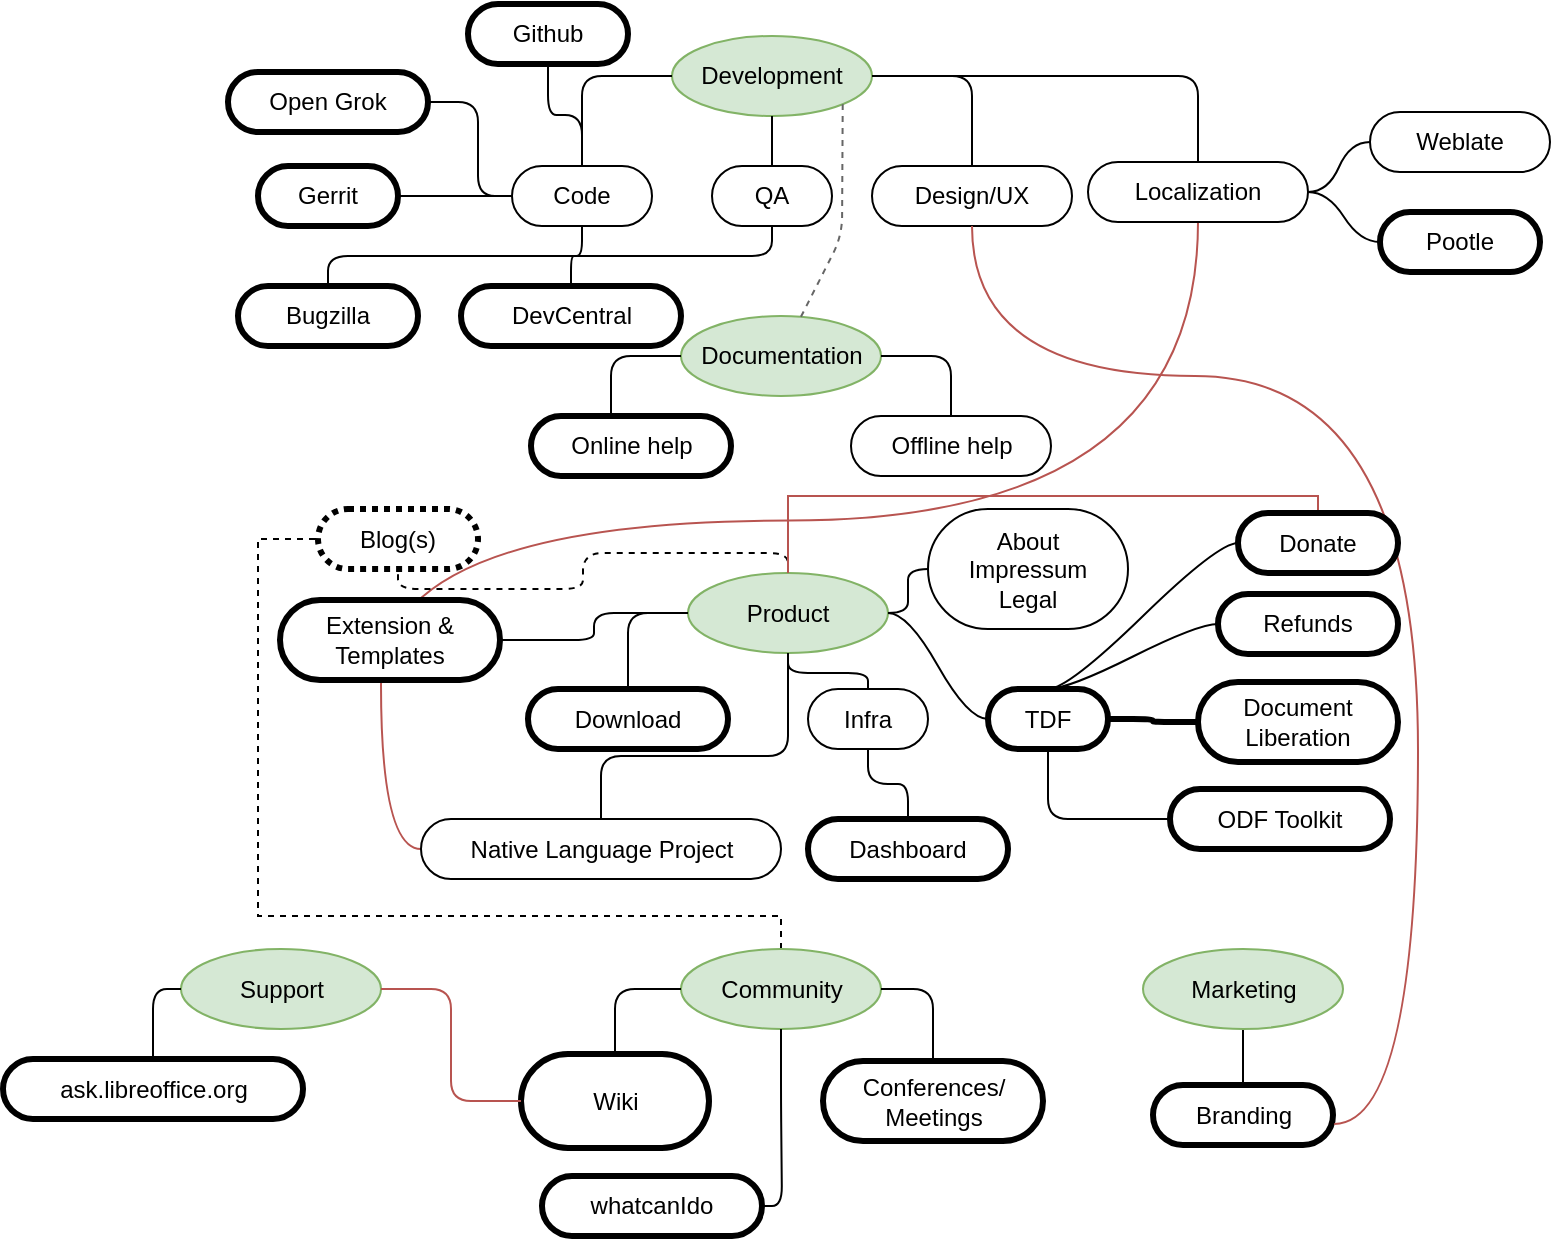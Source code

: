 <mxfile version="12.1.8" type="github" pages="1">
  <diagram id="6DvPLgcTya2OOKR3TS7B" name="Page-1">
    <mxGraphModel dx="1088" dy="729" grid="1" gridSize="10" guides="1" tooltips="1" connect="1" arrows="1" fold="1" page="1" pageScale="1" pageWidth="850" pageHeight="1100" math="0" shadow="0">
      <root>
        <mxCell id="0"/>
        <mxCell id="1" parent="0"/>
        <mxCell id="eeYAZnwzY8Feb9P3gQT8-12" value="Development" style="ellipse;whiteSpace=wrap;html=1;align=center;container=1;recursiveResize=0;treeFolding=1;treeMoving=1;fillColor=#d5e8d4;strokeColor=#82b366;" parent="1" vertex="1">
          <mxGeometry x="377" y="50" width="100" height="40" as="geometry"/>
        </mxCell>
        <mxCell id="eeYAZnwzY8Feb9P3gQT8-13" value="Code" style="whiteSpace=wrap;html=1;rounded=1;arcSize=50;align=center;verticalAlign=middle;container=1;recursiveResize=0;strokeWidth=1;autosize=1;spacing=4;treeFolding=1;treeMoving=1;" parent="1" vertex="1">
          <mxGeometry x="297" y="115" width="70" height="30" as="geometry"/>
        </mxCell>
        <mxCell id="eeYAZnwzY8Feb9P3gQT8-14" value="" style="edgeStyle=orthogonalEdgeStyle;startArrow=none;endArrow=none;segment=10;entryX=0.5;entryY=0;entryDx=0;entryDy=0;" parent="1" source="eeYAZnwzY8Feb9P3gQT8-12" target="eeYAZnwzY8Feb9P3gQT8-13" edge="1">
          <mxGeometry relative="1" as="geometry">
            <mxPoint x="142" y="150" as="sourcePoint"/>
          </mxGeometry>
        </mxCell>
        <mxCell id="eeYAZnwzY8Feb9P3gQT8-18" value="QA" style="whiteSpace=wrap;html=1;rounded=1;arcSize=50;align=center;verticalAlign=middle;container=1;recursiveResize=0;strokeWidth=1;autosize=1;spacing=4;treeFolding=1;treeMoving=1;" parent="1" vertex="1">
          <mxGeometry x="397" y="115" width="60" height="30" as="geometry"/>
        </mxCell>
        <mxCell id="eeYAZnwzY8Feb9P3gQT8-19" value="" style="edgeStyle=orthogonalEdgeStyle;startArrow=none;endArrow=none;segment=10;exitX=0.5;exitY=1;exitDx=0;exitDy=0;entryX=0.5;entryY=0;entryDx=0;entryDy=0;" parent="1" source="eeYAZnwzY8Feb9P3gQT8-12" target="eeYAZnwzY8Feb9P3gQT8-18" edge="1">
          <mxGeometry relative="1" as="geometry">
            <mxPoint x="142" y="190" as="sourcePoint"/>
          </mxGeometry>
        </mxCell>
        <mxCell id="eeYAZnwzY8Feb9P3gQT8-21" value="Design/UX" style="whiteSpace=wrap;html=1;rounded=1;arcSize=50;align=center;verticalAlign=middle;container=1;recursiveResize=0;strokeWidth=1;autosize=1;spacing=4;treeFolding=1;treeMoving=1;" parent="1" vertex="1">
          <mxGeometry x="477" y="115" width="100" height="30" as="geometry"/>
        </mxCell>
        <mxCell id="eeYAZnwzY8Feb9P3gQT8-22" value="" style="edgeStyle=orthogonalEdgeStyle;startArrow=none;endArrow=none;segment=10;exitX=1;exitY=0.5;exitDx=0;exitDy=0;entryX=0.5;entryY=0;entryDx=0;entryDy=0;" parent="1" source="eeYAZnwzY8Feb9P3gQT8-12" target="eeYAZnwzY8Feb9P3gQT8-21" edge="1">
          <mxGeometry relative="1" as="geometry">
            <mxPoint x="767" y="20" as="sourcePoint"/>
          </mxGeometry>
        </mxCell>
        <mxCell id="eeYAZnwzY8Feb9P3gQT8-23" value="Documentation" style="ellipse;whiteSpace=wrap;html=1;align=center;container=1;recursiveResize=0;treeFolding=1;treeMoving=1;fillColor=#d5e8d4;strokeColor=#82b366;" parent="1" vertex="1">
          <mxGeometry x="381.5" y="190" width="100" height="40" as="geometry"/>
        </mxCell>
        <mxCell id="eeYAZnwzY8Feb9P3gQT8-24" value="Offline help" style="whiteSpace=wrap;html=1;rounded=1;arcSize=50;align=center;verticalAlign=middle;container=1;recursiveResize=0;strokeWidth=1;autosize=1;spacing=4;treeFolding=1;treeMoving=1;" parent="1" vertex="1">
          <mxGeometry x="466.5" y="240" width="100" height="30" as="geometry"/>
        </mxCell>
        <mxCell id="eeYAZnwzY8Feb9P3gQT8-25" value="" style="edgeStyle=orthogonalEdgeStyle;startArrow=none;endArrow=none;segment=10;exitX=1;exitY=0.5;exitDx=0;exitDy=0;entryX=0.5;entryY=0;entryDx=0;entryDy=0;" parent="1" source="eeYAZnwzY8Feb9P3gQT8-23" target="eeYAZnwzY8Feb9P3gQT8-24" edge="1">
          <mxGeometry relative="1" as="geometry">
            <mxPoint x="300.5" y="290" as="sourcePoint"/>
          </mxGeometry>
        </mxCell>
        <UserObject label="Online help" link="https://help.libreoffice.org/" id="eeYAZnwzY8Feb9P3gQT8-27">
          <mxCell style="whiteSpace=wrap;html=1;rounded=1;arcSize=50;align=center;verticalAlign=middle;container=1;recursiveResize=0;strokeWidth=3;autosize=1;spacing=4;treeFolding=1;treeMoving=1;direction=west;" parent="1" vertex="1">
            <mxGeometry x="306.5" y="240" width="100" height="30" as="geometry"/>
          </mxCell>
        </UserObject>
        <mxCell id="eeYAZnwzY8Feb9P3gQT8-28" value="" style="edgeStyle=orthogonalEdgeStyle;startArrow=none;endArrow=none;segment=10;entryX=0;entryY=0.5;entryDx=0;entryDy=0;exitX=0.6;exitY=1;exitDx=0;exitDy=0;exitPerimeter=0;" parent="1" source="eeYAZnwzY8Feb9P3gQT8-27" target="eeYAZnwzY8Feb9P3gQT8-23" edge="1">
          <mxGeometry relative="1" as="geometry">
            <mxPoint x="246.5" y="180" as="sourcePoint"/>
            <mxPoint x="316.5" y="253" as="targetPoint"/>
          </mxGeometry>
        </mxCell>
        <mxCell id="eeYAZnwzY8Feb9P3gQT8-39" value="Product" style="ellipse;whiteSpace=wrap;html=1;align=center;container=1;recursiveResize=0;treeFolding=1;treeMoving=1;fillColor=#d5e8d4;strokeColor=#82b366;" parent="1" vertex="1">
          <mxGeometry x="385" y="318.5" width="100" height="40" as="geometry"/>
        </mxCell>
        <UserObject label="Download" link="https://www.libreoffice.org/download/download/" id="eeYAZnwzY8Feb9P3gQT8-44">
          <mxCell style="whiteSpace=wrap;html=1;rounded=1;arcSize=50;align=center;verticalAlign=middle;container=1;recursiveResize=0;strokeWidth=3;autosize=1;spacing=4;treeFolding=1;treeMoving=1;" parent="1" vertex="1">
            <mxGeometry x="305" y="376.5" width="100" height="30" as="geometry"/>
          </mxCell>
        </UserObject>
        <mxCell id="eeYAZnwzY8Feb9P3gQT8-45" value="" style="edgeStyle=orthogonalEdgeStyle;startArrow=none;endArrow=none;segment=10;exitX=0.5;exitY=0;exitDx=0;exitDy=0;entryX=0;entryY=0.5;entryDx=0;entryDy=0;" parent="1" source="eeYAZnwzY8Feb9P3gQT8-44" target="eeYAZnwzY8Feb9P3gQT8-39" edge="1">
          <mxGeometry relative="1" as="geometry">
            <mxPoint x="279" y="418.5" as="sourcePoint"/>
          </mxGeometry>
        </mxCell>
        <mxCell id="igbup8ct0ObCzZ-WfE6h-11" style="edgeStyle=orthogonalEdgeStyle;rounded=0;orthogonalLoop=1;jettySize=auto;html=1;exitX=0.5;exitY=0;exitDx=0;exitDy=0;entryX=0;entryY=0.5;entryDx=0;entryDy=0;endArrow=none;endFill=0;dashed=1;" parent="1" source="eeYAZnwzY8Feb9P3gQT8-46" target="igbup8ct0ObCzZ-WfE6h-7" edge="1">
          <mxGeometry relative="1" as="geometry">
            <Array as="points">
              <mxPoint x="432" y="490"/>
              <mxPoint x="170" y="490"/>
              <mxPoint x="170" y="302"/>
            </Array>
          </mxGeometry>
        </mxCell>
        <mxCell id="eeYAZnwzY8Feb9P3gQT8-46" value="Community" style="ellipse;whiteSpace=wrap;html=1;align=center;container=1;recursiveResize=0;treeFolding=1;treeMoving=1;fillColor=#d5e8d4;strokeColor=#82b366;" parent="1" vertex="1">
          <mxGeometry x="381.5" y="506.5" width="100" height="40" as="geometry"/>
        </mxCell>
        <UserObject label="Conferences/&lt;br&gt;Meetings" link="https://libocon.org/" id="eeYAZnwzY8Feb9P3gQT8-47">
          <mxCell style="whiteSpace=wrap;html=1;rounded=1;arcSize=50;align=center;verticalAlign=middle;container=1;recursiveResize=0;strokeWidth=3;autosize=1;spacing=4;treeFolding=1;treeMoving=1;" parent="1" vertex="1">
            <mxGeometry x="452.5" y="562.5" width="110" height="40" as="geometry"/>
          </mxCell>
        </UserObject>
        <mxCell id="eeYAZnwzY8Feb9P3gQT8-48" value="" style="edgeStyle=orthogonalEdgeStyle;startArrow=none;endArrow=none;segment=10;exitX=1;exitY=0.5;exitDx=0;exitDy=0;entryX=0.5;entryY=0;entryDx=0;entryDy=0;" parent="1" source="eeYAZnwzY8Feb9P3gQT8-46" target="eeYAZnwzY8Feb9P3gQT8-47" edge="1">
          <mxGeometry relative="1" as="geometry">
            <mxPoint x="431.5" y="609.5" as="sourcePoint"/>
          </mxGeometry>
        </mxCell>
        <UserObject label="Wiki" link="https://wiki.documentfoundation.org/" id="eeYAZnwzY8Feb9P3gQT8-51">
          <mxCell style="whiteSpace=wrap;html=1;rounded=1;arcSize=50;align=center;verticalAlign=middle;container=1;recursiveResize=0;strokeWidth=3;autosize=1;spacing=4;treeFolding=1;treeMoving=1;" parent="1" vertex="1">
            <mxGeometry x="301.5" y="559" width="94" height="47" as="geometry"/>
          </mxCell>
        </UserObject>
        <mxCell id="eeYAZnwzY8Feb9P3gQT8-52" value="" style="edgeStyle=orthogonalEdgeStyle;startArrow=none;endArrow=none;segment=10;entryX=0;entryY=0.5;entryDx=0;entryDy=0;exitX=0.5;exitY=0;exitDx=0;exitDy=0;" parent="1" source="eeYAZnwzY8Feb9P3gQT8-51" target="eeYAZnwzY8Feb9P3gQT8-46" edge="1">
          <mxGeometry relative="1" as="geometry">
            <mxPoint x="311.5" y="546.5" as="sourcePoint"/>
          </mxGeometry>
        </mxCell>
        <mxCell id="eeYAZnwzY8Feb9P3gQT8-55" value="Support" style="ellipse;whiteSpace=wrap;html=1;align=center;container=1;recursiveResize=0;treeFolding=1;treeMoving=1;fillColor=#d5e8d4;strokeColor=#82b366;" parent="1" vertex="1">
          <mxGeometry x="131.5" y="506.5" width="100" height="40" as="geometry"/>
        </mxCell>
        <mxCell id="eeYAZnwzY8Feb9P3gQT8-56" value="" style="edgeStyle=orthogonalEdgeStyle;startArrow=none;endArrow=none;segment=10;entryX=1;entryY=0.5;entryDx=0;entryDy=0;exitX=0;exitY=0.5;exitDx=0;exitDy=0;fillColor=#f8cecc;strokeColor=#b85450;" parent="1" source="eeYAZnwzY8Feb9P3gQT8-51" target="eeYAZnwzY8Feb9P3gQT8-55" edge="1">
          <mxGeometry relative="1" as="geometry">
            <mxPoint x="358.5" y="569.5" as="sourcePoint"/>
            <mxPoint x="391.5" y="536.5" as="targetPoint"/>
          </mxGeometry>
        </mxCell>
        <UserObject label="ask.libreoffice.org" link="http://ask.libreoffice.org" id="eeYAZnwzY8Feb9P3gQT8-57">
          <mxCell style="whiteSpace=wrap;html=1;rounded=1;arcSize=50;align=center;verticalAlign=middle;container=1;recursiveResize=0;strokeWidth=3;autosize=1;spacing=4;treeFolding=1;treeMoving=1;" parent="1" vertex="1">
            <mxGeometry x="42.5" y="561.5" width="150" height="30" as="geometry"/>
          </mxCell>
        </UserObject>
        <mxCell id="eeYAZnwzY8Feb9P3gQT8-58" value="" style="edgeStyle=orthogonalEdgeStyle;startArrow=none;endArrow=none;segment=10;exitX=0;exitY=0.5;exitDx=0;exitDy=0;" parent="1" source="eeYAZnwzY8Feb9P3gQT8-55" target="eeYAZnwzY8Feb9P3gQT8-57" edge="1">
          <mxGeometry relative="1" as="geometry">
            <mxPoint x="60.5" y="609.5" as="sourcePoint"/>
          </mxGeometry>
        </mxCell>
        <UserObject label="TDF" link="https://www.documentfoundation.org/" id="eeYAZnwzY8Feb9P3gQT8-59">
          <mxCell style="whiteSpace=wrap;html=1;rounded=1;arcSize=50;align=center;verticalAlign=middle;container=1;recursiveResize=0;strokeWidth=3;autosize=1;spacing=4;treeFolding=1;treeMoving=1;" parent="1" vertex="1">
            <mxGeometry x="535" y="376.5" width="60" height="30" as="geometry"/>
          </mxCell>
        </UserObject>
        <mxCell id="eeYAZnwzY8Feb9P3gQT8-60" value="" style="edgeStyle=entityRelationEdgeStyle;startArrow=none;endArrow=none;segment=10;curved=1;exitX=1;exitY=0.5;exitDx=0;exitDy=0;" parent="1" source="eeYAZnwzY8Feb9P3gQT8-39" target="eeYAZnwzY8Feb9P3gQT8-59" edge="1">
          <mxGeometry relative="1" as="geometry">
            <mxPoint x="379" y="426.5" as="sourcePoint"/>
          </mxGeometry>
        </mxCell>
        <mxCell id="eeYAZnwzY8Feb9P3gQT8-65" style="edgeStyle=orthogonalEdgeStyle;rounded=0;orthogonalLoop=1;jettySize=auto;html=1;exitX=0.5;exitY=1;exitDx=0;exitDy=0;entryX=0;entryY=0.5;entryDx=0;entryDy=0;curved=1;fillColor=#f8cecc;strokeColor=#b85450;endArrow=none;endFill=0;" parent="1" source="eeYAZnwzY8Feb9P3gQT8-61" target="eeYAZnwzY8Feb9P3gQT8-63" edge="1">
          <mxGeometry relative="1" as="geometry"/>
        </mxCell>
        <mxCell id="eeYAZnwzY8Feb9P3gQT8-61" value="Localization" style="whiteSpace=wrap;html=1;rounded=1;arcSize=50;align=center;verticalAlign=middle;container=1;recursiveResize=0;strokeWidth=1;autosize=1;spacing=4;treeFolding=1;treeMoving=1;" parent="1" vertex="1">
          <mxGeometry x="585" y="113" width="110" height="30" as="geometry"/>
        </mxCell>
        <mxCell id="eeYAZnwzY8Feb9P3gQT8-62" value="" style="edgeStyle=orthogonalEdgeStyle;startArrow=none;endArrow=none;segment=10;" parent="1" source="eeYAZnwzY8Feb9P3gQT8-12" target="eeYAZnwzY8Feb9P3gQT8-61" edge="1">
          <mxGeometry relative="1" as="geometry">
            <mxPoint x="564" y="155" as="sourcePoint"/>
          </mxGeometry>
        </mxCell>
        <mxCell id="eeYAZnwzY8Feb9P3gQT8-63" value="Native Language Project" style="whiteSpace=wrap;html=1;rounded=1;arcSize=50;align=center;verticalAlign=middle;container=1;recursiveResize=0;strokeWidth=1;autosize=1;spacing=4;treeFolding=1;treeMoving=1;" parent="1" vertex="1">
          <mxGeometry x="251.5" y="441.5" width="180" height="30" as="geometry"/>
        </mxCell>
        <mxCell id="eeYAZnwzY8Feb9P3gQT8-64" value="" style="edgeStyle=orthogonalEdgeStyle;startArrow=none;endArrow=none;segment=10;exitX=0.5;exitY=1;exitDx=0;exitDy=0;entryX=0.5;entryY=0;entryDx=0;entryDy=0;" parent="1" source="eeYAZnwzY8Feb9P3gQT8-39" target="eeYAZnwzY8Feb9P3gQT8-63" edge="1">
          <mxGeometry relative="1" as="geometry">
            <mxPoint x="373" y="566.5" as="sourcePoint"/>
            <Array as="points">
              <mxPoint x="435" y="410"/>
              <mxPoint x="342" y="410"/>
            </Array>
          </mxGeometry>
        </mxCell>
        <mxCell id="eeYAZnwzY8Feb9P3gQT8-66" value="" style="endArrow=none;html=1;entryX=1;entryY=1;entryDx=0;entryDy=0;dashed=1;fillColor=#f5f5f5;strokeColor=#666666;" parent="1" source="eeYAZnwzY8Feb9P3gQT8-23" target="eeYAZnwzY8Feb9P3gQT8-12" edge="1">
          <mxGeometry width="50" height="50" relative="1" as="geometry">
            <mxPoint x="191" y="520" as="sourcePoint"/>
            <mxPoint x="241" y="470" as="targetPoint"/>
            <Array as="points">
              <mxPoint x="462" y="150"/>
            </Array>
          </mxGeometry>
        </mxCell>
        <mxCell id="eeYAZnwzY8Feb9P3gQT8-67" value="Infra" style="whiteSpace=wrap;html=1;rounded=1;arcSize=50;align=center;verticalAlign=middle;container=1;recursiveResize=0;strokeWidth=1;autosize=1;spacing=4;treeFolding=1;treeMoving=1;" parent="1" vertex="1">
          <mxGeometry x="445" y="376.5" width="60" height="30" as="geometry"/>
        </mxCell>
        <mxCell id="eeYAZnwzY8Feb9P3gQT8-68" value="" style="edgeStyle=orthogonalEdgeStyle;startArrow=none;endArrow=none;segment=10;exitX=0.5;exitY=1;exitDx=0;exitDy=0;" parent="1" source="eeYAZnwzY8Feb9P3gQT8-39" target="eeYAZnwzY8Feb9P3gQT8-67" edge="1">
          <mxGeometry relative="1" as="geometry">
            <mxPoint x="365" y="314.5" as="sourcePoint"/>
          </mxGeometry>
        </mxCell>
        <UserObject label="Branding" link="https://wiki.documentfoundation.org/Marketing/Branding" id="eeYAZnwzY8Feb9P3gQT8-69">
          <mxCell style="whiteSpace=wrap;html=1;rounded=1;arcSize=50;align=center;verticalAlign=middle;container=1;recursiveResize=0;strokeWidth=3;autosize=1;spacing=4;treeFolding=1;treeMoving=1;" parent="1" vertex="1">
            <mxGeometry x="617.5" y="574.5" width="90" height="30" as="geometry"/>
          </mxCell>
        </UserObject>
        <mxCell id="eeYAZnwzY8Feb9P3gQT8-70" value="" style="edgeStyle=orthogonalEdgeStyle;startArrow=none;endArrow=none;segment=10;curved=1;exitX=0.5;exitY=1;exitDx=0;exitDy=0;fillColor=#f8cecc;strokeColor=#b85450;entryX=1.007;entryY=0.648;entryDx=0;entryDy=0;entryPerimeter=0;" parent="1" source="eeYAZnwzY8Feb9P3gQT8-21" target="eeYAZnwzY8Feb9P3gQT8-69" edge="1">
          <mxGeometry relative="1" as="geometry">
            <mxPoint x="-4" y="490" as="sourcePoint"/>
            <Array as="points">
              <mxPoint x="527" y="220"/>
              <mxPoint x="750" y="220"/>
              <mxPoint x="750" y="594"/>
            </Array>
          </mxGeometry>
        </mxCell>
        <mxCell id="eeYAZnwzY8Feb9P3gQT8-72" style="edgeStyle=orthogonalEdgeStyle;rounded=0;orthogonalLoop=1;jettySize=auto;html=1;exitX=0.5;exitY=1;exitDx=0;exitDy=0;entryX=0.5;entryY=0;entryDx=0;entryDy=0;endArrow=none;endFill=0;" parent="1" source="eeYAZnwzY8Feb9P3gQT8-71" target="eeYAZnwzY8Feb9P3gQT8-69" edge="1">
          <mxGeometry relative="1" as="geometry"/>
        </mxCell>
        <UserObject label="Marketing" link="https://wiki.documentfoundation.org/Marketing" id="eeYAZnwzY8Feb9P3gQT8-71">
          <mxCell style="ellipse;whiteSpace=wrap;html=1;align=center;container=1;recursiveResize=0;treeFolding=1;treeMoving=1;fillColor=#d5e8d4;strokeColor=#82b366;" parent="1" vertex="1">
            <mxGeometry x="612.5" y="506.5" width="100" height="40" as="geometry"/>
          </mxCell>
        </UserObject>
        <mxCell id="eeYAZnwzY8Feb9P3gQT8-73" value="About&lt;br&gt;&lt;div&gt;Impressum&lt;/div&gt;&lt;div&gt;Legal&lt;br&gt;&lt;/div&gt;" style="whiteSpace=wrap;html=1;rounded=1;arcSize=50;align=center;verticalAlign=middle;container=1;recursiveResize=0;strokeWidth=1;autosize=1;spacing=4;treeFolding=1;treeMoving=1;" parent="1" vertex="1">
          <mxGeometry x="505" y="286.5" width="100" height="60" as="geometry"/>
        </mxCell>
        <mxCell id="eeYAZnwzY8Feb9P3gQT8-74" value="" style="edgeStyle=entityRelationEdgeStyle;startArrow=none;endArrow=none;segment=10;curved=1;exitX=1;exitY=0.5;exitDx=0;exitDy=0;" parent="1" source="eeYAZnwzY8Feb9P3gQT8-39" target="eeYAZnwzY8Feb9P3gQT8-73" edge="1">
          <mxGeometry relative="1" as="geometry">
            <mxPoint x="495" y="358.5" as="sourcePoint"/>
          </mxGeometry>
        </mxCell>
        <UserObject label="&lt;div&gt;whatcanIdo&lt;/div&gt;" link="https://whatcanidoforlibreoffice.org/" id="QoF9Bd-ds1oIJ_mmsuoO-1">
          <mxCell style="whiteSpace=wrap;html=1;rounded=1;arcSize=50;align=center;verticalAlign=middle;container=1;recursiveResize=0;strokeWidth=3;autosize=1;spacing=4;treeFolding=1;treeMoving=1;" parent="1" vertex="1">
            <mxGeometry x="312" y="620" width="110" height="30" as="geometry"/>
          </mxCell>
        </UserObject>
        <mxCell id="QoF9Bd-ds1oIJ_mmsuoO-2" value="" style="edgeStyle=orthogonalEdgeStyle;startArrow=none;endArrow=none;segment=10;exitX=0.5;exitY=1;exitDx=0;exitDy=0;entryX=1;entryY=0.5;entryDx=0;entryDy=0;" parent="1" source="eeYAZnwzY8Feb9P3gQT8-46" target="QoF9Bd-ds1oIJ_mmsuoO-1" edge="1">
          <mxGeometry relative="1" as="geometry">
            <mxPoint x="245.5" y="520" as="sourcePoint"/>
          </mxGeometry>
        </mxCell>
        <UserObject label="Gerrit" link="https://gerrit.libreoffice.org/#/dashboard/self" id="QoF9Bd-ds1oIJ_mmsuoO-3">
          <mxCell style="whiteSpace=wrap;html=1;rounded=1;arcSize=50;align=center;verticalAlign=middle;container=1;recursiveResize=0;strokeWidth=3;autosize=1;spacing=4;treeFolding=1;treeMoving=1;" parent="1" vertex="1">
            <mxGeometry x="170" y="115" width="70" height="30" as="geometry"/>
          </mxCell>
        </UserObject>
        <mxCell id="QoF9Bd-ds1oIJ_mmsuoO-4" value="" style="edgeStyle=orthogonalEdgeStyle;startArrow=none;endArrow=none;segment=10;exitX=0;exitY=0.5;exitDx=0;exitDy=0;" parent="1" source="eeYAZnwzY8Feb9P3gQT8-13" target="QoF9Bd-ds1oIJ_mmsuoO-3" edge="1">
          <mxGeometry relative="1" as="geometry">
            <mxPoint x="130" y="170" as="sourcePoint"/>
          </mxGeometry>
        </mxCell>
        <UserObject label="Bugzilla" link="https://bugs.documentfoundation.org/" id="QoF9Bd-ds1oIJ_mmsuoO-8">
          <mxCell style="whiteSpace=wrap;html=1;rounded=1;arcSize=50;align=center;verticalAlign=middle;container=1;recursiveResize=0;strokeWidth=3;autosize=1;spacing=4;treeFolding=1;treeMoving=1;" parent="1" vertex="1">
            <mxGeometry x="160" y="175" width="90" height="30" as="geometry"/>
          </mxCell>
        </UserObject>
        <mxCell id="QoF9Bd-ds1oIJ_mmsuoO-9" value="" style="edgeStyle=orthogonalEdgeStyle;startArrow=none;endArrow=none;segment=10;exitX=0.5;exitY=1;exitDx=0;exitDy=0;" parent="1" source="eeYAZnwzY8Feb9P3gQT8-18" target="QoF9Bd-ds1oIJ_mmsuoO-8" edge="1">
          <mxGeometry relative="1" as="geometry">
            <mxPoint x="129" y="204" as="sourcePoint"/>
          </mxGeometry>
        </mxCell>
        <UserObject label="&lt;div&gt;Open Grok&lt;/div&gt;" link="https://opengrok.libreoffice.org/" id="QoF9Bd-ds1oIJ_mmsuoO-10">
          <mxCell style="whiteSpace=wrap;html=1;rounded=1;arcSize=50;align=center;verticalAlign=middle;container=1;recursiveResize=0;strokeWidth=3;autosize=1;spacing=4;treeFolding=1;treeMoving=1;" parent="1" vertex="1">
            <mxGeometry x="155" y="68" width="100" height="30" as="geometry"/>
          </mxCell>
        </UserObject>
        <mxCell id="QoF9Bd-ds1oIJ_mmsuoO-11" value="" style="edgeStyle=orthogonalEdgeStyle;startArrow=none;endArrow=none;segment=10;exitX=0;exitY=0.5;exitDx=0;exitDy=0;" parent="1" source="eeYAZnwzY8Feb9P3gQT8-13" target="QoF9Bd-ds1oIJ_mmsuoO-10" edge="1">
          <mxGeometry relative="1" as="geometry">
            <mxPoint x="129" y="110" as="sourcePoint"/>
            <Array as="points">
              <mxPoint x="280" y="130"/>
              <mxPoint x="280" y="83"/>
            </Array>
          </mxGeometry>
        </mxCell>
        <UserObject label="&lt;div&gt;Document&lt;/div&gt;&lt;div&gt;Liberation&lt;/div&gt;" link="https://www.documentliberation.org/" id="QoF9Bd-ds1oIJ_mmsuoO-12">
          <mxCell style="whiteSpace=wrap;html=1;rounded=1;arcSize=50;align=center;verticalAlign=middle;container=1;recursiveResize=0;strokeWidth=3;autosize=1;spacing=4;treeFolding=1;treeMoving=1;" parent="1" vertex="1">
            <mxGeometry x="640" y="373" width="100" height="40" as="geometry"/>
          </mxCell>
        </UserObject>
        <mxCell id="QoF9Bd-ds1oIJ_mmsuoO-13" value="" style="edgeStyle=orthogonalEdgeStyle;startArrow=none;endArrow=none;segment=10;exitX=1;exitY=0.5;exitDx=0;exitDy=0;strokeWidth=3;" parent="1" source="eeYAZnwzY8Feb9P3gQT8-59" target="QoF9Bd-ds1oIJ_mmsuoO-12" edge="1">
          <mxGeometry relative="1" as="geometry">
            <mxPoint y="710" as="sourcePoint"/>
          </mxGeometry>
        </mxCell>
        <UserObject label="Github" link="https://github.com/libreoffice" id="igbup8ct0ObCzZ-WfE6h-1">
          <mxCell style="whiteSpace=wrap;html=1;rounded=1;arcSize=50;align=center;verticalAlign=middle;container=1;recursiveResize=0;strokeWidth=3;autosize=1;spacing=4;treeFolding=1;treeMoving=1;" parent="1" vertex="1">
            <mxGeometry x="275" y="34" width="80" height="30" as="geometry"/>
          </mxCell>
        </UserObject>
        <mxCell id="igbup8ct0ObCzZ-WfE6h-2" value="" style="edgeStyle=orthogonalEdgeStyle;startArrow=none;endArrow=none;segment=10;exitX=0.5;exitY=0;exitDx=0;exitDy=0;" parent="1" source="eeYAZnwzY8Feb9P3gQT8-13" target="igbup8ct0ObCzZ-WfE6h-1" edge="1">
          <mxGeometry relative="1" as="geometry">
            <mxPoint x="239" y="76" as="sourcePoint"/>
          </mxGeometry>
        </mxCell>
        <mxCell id="igbup8ct0ObCzZ-WfE6h-3" value="Weblate" style="whiteSpace=wrap;html=1;rounded=1;arcSize=50;align=center;verticalAlign=middle;container=1;recursiveResize=0;strokeWidth=1;autosize=1;spacing=4;treeFolding=1;treeMoving=1;" parent="1" vertex="1">
          <mxGeometry x="726" y="88" width="90" height="30" as="geometry"/>
        </mxCell>
        <mxCell id="igbup8ct0ObCzZ-WfE6h-4" value="" style="edgeStyle=entityRelationEdgeStyle;startArrow=none;endArrow=none;segment=10;curved=1;exitX=1;exitY=0.5;exitDx=0;exitDy=0;" parent="1" source="eeYAZnwzY8Feb9P3gQT8-61" target="igbup8ct0ObCzZ-WfE6h-3" edge="1">
          <mxGeometry relative="1" as="geometry">
            <mxPoint x="695" y="130" as="sourcePoint"/>
          </mxGeometry>
        </mxCell>
        <UserObject label="Pootle" link="https://translations.documentfoundation.org/" id="igbup8ct0ObCzZ-WfE6h-5">
          <mxCell style="whiteSpace=wrap;html=1;rounded=1;arcSize=50;align=center;verticalAlign=middle;container=1;recursiveResize=0;strokeWidth=3;autosize=1;spacing=4;treeFolding=1;treeMoving=1;" parent="1" vertex="1">
            <mxGeometry x="731" y="138" width="80" height="30" as="geometry"/>
          </mxCell>
        </UserObject>
        <mxCell id="igbup8ct0ObCzZ-WfE6h-6" value="" style="edgeStyle=entityRelationEdgeStyle;startArrow=none;endArrow=none;segment=10;curved=1;exitX=1;exitY=0.5;exitDx=0;exitDy=0;" parent="1" source="eeYAZnwzY8Feb9P3gQT8-61" target="igbup8ct0ObCzZ-WfE6h-5" edge="1">
          <mxGeometry relative="1" as="geometry">
            <mxPoint x="695" y="180" as="sourcePoint"/>
          </mxGeometry>
        </mxCell>
        <UserObject label="Blog(s)" link="https://blog.documentfoundation.org/" id="igbup8ct0ObCzZ-WfE6h-7">
          <mxCell style="whiteSpace=wrap;html=1;rounded=1;arcSize=50;align=center;verticalAlign=middle;container=1;recursiveResize=0;strokeWidth=3;autosize=1;spacing=4;treeFolding=1;treeMoving=1;dashed=1;dashPattern=1 1;" parent="1" vertex="1">
            <mxGeometry x="200" y="286.5" width="80" height="30" as="geometry"/>
          </mxCell>
        </UserObject>
        <mxCell id="igbup8ct0ObCzZ-WfE6h-8" value="" style="edgeStyle=orthogonalEdgeStyle;startArrow=none;endArrow=none;segment=10;exitX=0.5;exitY=0;exitDx=0;exitDy=0;dashed=1;" parent="1" source="eeYAZnwzY8Feb9P3gQT8-39" target="igbup8ct0ObCzZ-WfE6h-7" edge="1">
          <mxGeometry relative="1" as="geometry">
            <mxPoint x="165" y="342" as="sourcePoint"/>
          </mxGeometry>
        </mxCell>
        <UserObject label="Extension &amp;amp;&lt;br&gt;Templates" link="https://extensions.libreoffice.org/" id="igbup8ct0ObCzZ-WfE6h-9">
          <mxCell style="whiteSpace=wrap;html=1;rounded=1;arcSize=50;align=center;verticalAlign=middle;container=1;recursiveResize=0;strokeWidth=3;autosize=1;spacing=4;treeFolding=1;treeMoving=1;" parent="1" vertex="1">
            <mxGeometry x="181" y="332" width="110" height="40" as="geometry"/>
          </mxCell>
        </UserObject>
        <mxCell id="igbup8ct0ObCzZ-WfE6h-10" value="" style="edgeStyle=orthogonalEdgeStyle;startArrow=none;endArrow=none;segment=10;exitX=0;exitY=0.5;exitDx=0;exitDy=0;" parent="1" source="eeYAZnwzY8Feb9P3gQT8-39" target="igbup8ct0ObCzZ-WfE6h-9" edge="1">
          <mxGeometry relative="1" as="geometry">
            <mxPoint x="160" y="379" as="sourcePoint"/>
          </mxGeometry>
        </mxCell>
        <UserObject label="&lt;div&gt;DevCentral&lt;/div&gt;" link="https://devcentral.libreoffice.org/" id="igbup8ct0ObCzZ-WfE6h-12">
          <mxCell style="whiteSpace=wrap;html=1;rounded=1;arcSize=50;align=center;verticalAlign=middle;container=1;recursiveResize=0;strokeWidth=3;autosize=1;spacing=4;treeFolding=1;treeMoving=1;" parent="1" vertex="1">
            <mxGeometry x="271.5" y="175" width="110" height="30" as="geometry"/>
          </mxCell>
        </UserObject>
        <mxCell id="igbup8ct0ObCzZ-WfE6h-13" value="" style="edgeStyle=orthogonalEdgeStyle;startArrow=none;endArrow=none;segment=10;exitX=0.5;exitY=1;exitDx=0;exitDy=0;" parent="1" source="eeYAZnwzY8Feb9P3gQT8-13" target="igbup8ct0ObCzZ-WfE6h-12" edge="1">
          <mxGeometry relative="1" as="geometry">
            <mxPoint x="251" y="215" as="sourcePoint"/>
          </mxGeometry>
        </mxCell>
        <UserObject label="ODF Toolkit" link="https://odftoolkit.org/" id="igbup8ct0ObCzZ-WfE6h-14">
          <mxCell style="whiteSpace=wrap;html=1;rounded=1;arcSize=50;align=center;verticalAlign=middle;container=1;recursiveResize=0;strokeWidth=3;autosize=1;spacing=4;treeFolding=1;treeMoving=1;" parent="1" vertex="1">
            <mxGeometry x="626" y="426.5" width="110" height="30" as="geometry"/>
          </mxCell>
        </UserObject>
        <mxCell id="igbup8ct0ObCzZ-WfE6h-15" value="" style="edgeStyle=orthogonalEdgeStyle;startArrow=none;endArrow=none;segment=10;exitX=0.5;exitY=1;exitDx=0;exitDy=0;entryX=0;entryY=0.5;entryDx=0;entryDy=0;" parent="1" source="eeYAZnwzY8Feb9P3gQT8-59" target="igbup8ct0ObCzZ-WfE6h-14" edge="1">
          <mxGeometry relative="1" as="geometry">
            <mxPoint x="601" y="469" as="sourcePoint"/>
          </mxGeometry>
        </mxCell>
        <UserObject label="Dashboard" link="https://dashboard.documentfoundation.org" id="fOKwKLx2Q1D3_3GialuG-1">
          <mxCell style="whiteSpace=wrap;html=1;rounded=1;arcSize=50;align=center;verticalAlign=middle;container=1;recursiveResize=0;strokeWidth=3;autosize=1;spacing=4;treeFolding=1;treeMoving=1;" parent="1" vertex="1">
            <mxGeometry x="445" y="441.5" width="100" height="30" as="geometry"/>
          </mxCell>
        </UserObject>
        <mxCell id="fOKwKLx2Q1D3_3GialuG-2" value="" style="edgeStyle=orthogonalEdgeStyle;startArrow=none;endArrow=none;segment=10;exitX=0.5;exitY=1;exitDx=0;exitDy=0;" parent="1" source="eeYAZnwzY8Feb9P3gQT8-67" target="fOKwKLx2Q1D3_3GialuG-1" edge="1">
          <mxGeometry relative="1" as="geometry">
            <mxPoint x="465" y="484" as="sourcePoint"/>
          </mxGeometry>
        </mxCell>
        <mxCell id="u1h4bplrzc9TE52wP5_1-6" style="edgeStyle=orthogonalEdgeStyle;rounded=0;orthogonalLoop=1;jettySize=auto;html=1;exitX=0.5;exitY=0;exitDx=0;exitDy=0;entryX=0.5;entryY=0;entryDx=0;entryDy=0;endArrow=none;endFill=0;fillColor=#f8cecc;strokeColor=#b85450;" edge="1" parent="1" source="u1h4bplrzc9TE52wP5_1-1" target="eeYAZnwzY8Feb9P3gQT8-39">
          <mxGeometry relative="1" as="geometry">
            <Array as="points">
              <mxPoint x="700" y="280"/>
              <mxPoint x="435" y="280"/>
            </Array>
          </mxGeometry>
        </mxCell>
        <UserObject label="Donate" link="https://www.libreoffice.org/donate/" id="u1h4bplrzc9TE52wP5_1-1">
          <mxCell style="whiteSpace=wrap;html=1;rounded=1;arcSize=50;align=center;verticalAlign=middle;container=1;recursiveResize=0;strokeWidth=3;autosize=1;spacing=4;treeFolding=1;treeMoving=1;" vertex="1" parent="1">
            <mxGeometry x="660" y="288.5" width="80" height="30" as="geometry"/>
          </mxCell>
        </UserObject>
        <mxCell id="u1h4bplrzc9TE52wP5_1-2" value="" style="edgeStyle=entityRelationEdgeStyle;startArrow=none;endArrow=none;segment=10;curved=1;exitX=0.5;exitY=0;exitDx=0;exitDy=0;" edge="1" target="u1h4bplrzc9TE52wP5_1-1" parent="1" source="eeYAZnwzY8Feb9P3gQT8-59">
          <mxGeometry relative="1" as="geometry">
            <mxPoint x="509" y="353" as="sourcePoint"/>
          </mxGeometry>
        </mxCell>
        <UserObject label="Refunds" link="https://refunds.documentfoundation.org/" id="u1h4bplrzc9TE52wP5_1-3">
          <mxCell style="whiteSpace=wrap;html=1;rounded=1;arcSize=50;align=center;verticalAlign=middle;container=1;recursiveResize=0;strokeWidth=3;autosize=1;spacing=4;treeFolding=1;treeMoving=1;" vertex="1" parent="1">
            <mxGeometry x="650" y="329" width="90" height="30" as="geometry"/>
          </mxCell>
        </UserObject>
        <mxCell id="u1h4bplrzc9TE52wP5_1-4" value="" style="edgeStyle=entityRelationEdgeStyle;startArrow=none;endArrow=none;segment=10;curved=1;exitX=0.5;exitY=0;exitDx=0;exitDy=0;" edge="1" target="u1h4bplrzc9TE52wP5_1-3" parent="1" source="eeYAZnwzY8Feb9P3gQT8-59">
          <mxGeometry relative="1" as="geometry">
            <mxPoint x="490" y="340" as="sourcePoint"/>
          </mxGeometry>
        </mxCell>
      </root>
    </mxGraphModel>
  </diagram>
</mxfile>
